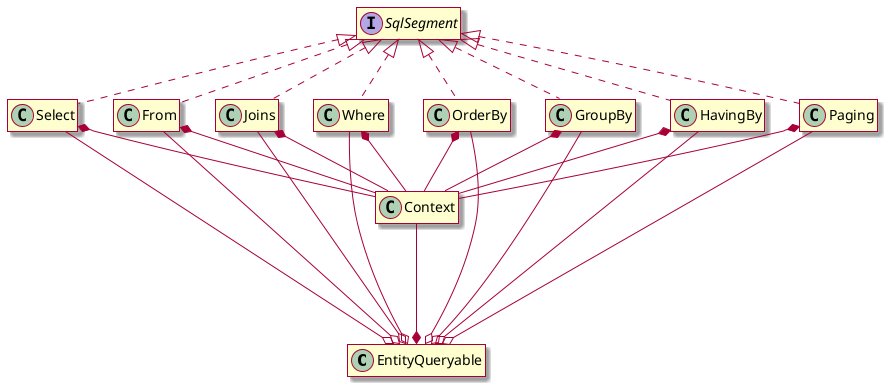 @startuml
'https://plantuml.com/class-diagram
skin rose
hide methods
hide fields

class EntityQueryable
interface SqlSegment
class Select implements SqlSegment
class From implements SqlSegment
class Joins implements SqlSegment
class Where implements SqlSegment
class OrderBy implements SqlSegment
class GroupBy implements SqlSegment
class HavingBy implements SqlSegment
class Paging implements SqlSegment

Select *-- Context
From *-- Context
Joins *-- Context
Where *-- Context
OrderBy *-- Context
GroupBy *-- Context
HavingBy *-- Context
Paging *-- Context

Context ---* EntityQueryable
Select --o EntityQueryable
From --o EntityQueryable
Joins --o EntityQueryable
Where --o EntityQueryable
OrderBy --o EntityQueryable
GroupBy --o EntityQueryable
HavingBy --o EntityQueryable
Paging --o EntityQueryable

@enduml